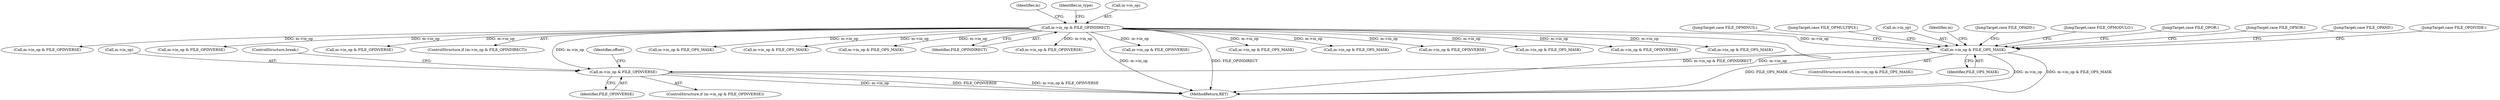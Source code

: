 digraph "0_file_447558595a3650db2886cd2f416ad0beba965801@pointer" {
"1001420" [label="(Call,m->in_op & FILE_OPINVERSE)"];
"1000230" [label="(Call,m->in_op & FILE_OPINDIRECT)"];
"1001083" [label="(Call,m->in_op & FILE_OPS_MASK)"];
"1001428" [label="(ControlStructure,break;)"];
"1002243" [label="(Call,m->in_op & FILE_OPINVERSE)"];
"1002158" [label="(Call,m->in_op & FILE_OPS_MASK)"];
"1000955" [label="(Call,m->in_op & FILE_OPINVERSE)"];
"1001426" [label="(Identifier,offset)"];
"1001163" [label="(JumpTarget,case FILE_OPXOR:)"];
"1001800" [label="(Call,m->in_op & FILE_OPS_MASK)"];
"1001089" [label="(JumpTarget,case FILE_OPAND:)"];
"1002137" [label="(Call,m->in_op & FILE_OPINVERSE)"];
"1000527" [label="(Call,m->in_op & FILE_OPINVERSE)"];
"1001082" [label="(ControlStructure,switch (m->in_op & FILE_OPS_MASK))"];
"1001421" [label="(Call,m->in_op)"];
"1001311" [label="(JumpTarget,case FILE_OPDIVIDE:)"];
"1000239" [label="(Identifier,m)"];
"1001420" [label="(Call,m->in_op & FILE_OPINVERSE)"];
"1000741" [label="(Call,m->in_op & FILE_OPINVERSE)"];
"1001237" [label="(JumpTarget,case FILE_OPMINUS:)"];
"1001087" [label="(Identifier,FILE_OPS_MASK)"];
"1001274" [label="(JumpTarget,case FILE_OPMULTIPLY:)"];
"1000229" [label="(ControlStructure,if (m->in_op & FILE_OPINDIRECT))"];
"1002713" [label="(MethodReturn,RET)"];
"1000442" [label="(Call,m->in_op & FILE_OPS_MASK)"];
"1000230" [label="(Call,m->in_op & FILE_OPINDIRECT)"];
"1001442" [label="(Call,m->in_op & FILE_OPS_MASK)"];
"1001424" [label="(Identifier,FILE_OPINVERSE)"];
"1001083" [label="(Call,m->in_op & FILE_OPS_MASK)"];
"1000423" [label="(Identifier,in_type)"];
"1001084" [label="(Call,m->in_op)"];
"1000231" [label="(Call,m->in_op)"];
"1000976" [label="(Call,m->in_op & FILE_OPS_MASK)"];
"1000234" [label="(Identifier,FILE_OPINDIRECT)"];
"1001779" [label="(Call,m->in_op & FILE_OPINVERSE)"];
"1001061" [label="(Call,m->in_op & FILE_OPINVERSE)"];
"1000548" [label="(Call,m->in_op & FILE_OPS_MASK)"];
"1001422" [label="(Identifier,m)"];
"1001200" [label="(JumpTarget,case FILE_OPADD:)"];
"1001348" [label="(JumpTarget,case FILE_OPMODULO:)"];
"1001419" [label="(ControlStructure,if (m->in_op & FILE_OPINVERSE))"];
"1000762" [label="(Call,m->in_op & FILE_OPS_MASK)"];
"1001126" [label="(JumpTarget,case FILE_OPOR:)"];
"1001420" -> "1001419"  [label="AST: "];
"1001420" -> "1001424"  [label="CFG: "];
"1001421" -> "1001420"  [label="AST: "];
"1001424" -> "1001420"  [label="AST: "];
"1001426" -> "1001420"  [label="CFG: "];
"1001428" -> "1001420"  [label="CFG: "];
"1001420" -> "1002713"  [label="DDG: m->in_op"];
"1001420" -> "1002713"  [label="DDG: FILE_OPINVERSE"];
"1001420" -> "1002713"  [label="DDG: m->in_op & FILE_OPINVERSE"];
"1000230" -> "1001420"  [label="DDG: m->in_op"];
"1001083" -> "1001420"  [label="DDG: m->in_op"];
"1000230" -> "1000229"  [label="AST: "];
"1000230" -> "1000234"  [label="CFG: "];
"1000231" -> "1000230"  [label="AST: "];
"1000234" -> "1000230"  [label="AST: "];
"1000239" -> "1000230"  [label="CFG: "];
"1000423" -> "1000230"  [label="CFG: "];
"1000230" -> "1002713"  [label="DDG: m->in_op"];
"1000230" -> "1002713"  [label="DDG: FILE_OPINDIRECT"];
"1000230" -> "1002713"  [label="DDG: m->in_op & FILE_OPINDIRECT"];
"1000230" -> "1000442"  [label="DDG: m->in_op"];
"1000230" -> "1000527"  [label="DDG: m->in_op"];
"1000230" -> "1000548"  [label="DDG: m->in_op"];
"1000230" -> "1000741"  [label="DDG: m->in_op"];
"1000230" -> "1000762"  [label="DDG: m->in_op"];
"1000230" -> "1000955"  [label="DDG: m->in_op"];
"1000230" -> "1000976"  [label="DDG: m->in_op"];
"1000230" -> "1001061"  [label="DDG: m->in_op"];
"1000230" -> "1001083"  [label="DDG: m->in_op"];
"1000230" -> "1001442"  [label="DDG: m->in_op"];
"1000230" -> "1001779"  [label="DDG: m->in_op"];
"1000230" -> "1001800"  [label="DDG: m->in_op"];
"1000230" -> "1002137"  [label="DDG: m->in_op"];
"1000230" -> "1002158"  [label="DDG: m->in_op"];
"1000230" -> "1002243"  [label="DDG: m->in_op"];
"1001083" -> "1001082"  [label="AST: "];
"1001083" -> "1001087"  [label="CFG: "];
"1001084" -> "1001083"  [label="AST: "];
"1001087" -> "1001083"  [label="AST: "];
"1001089" -> "1001083"  [label="CFG: "];
"1001126" -> "1001083"  [label="CFG: "];
"1001163" -> "1001083"  [label="CFG: "];
"1001200" -> "1001083"  [label="CFG: "];
"1001237" -> "1001083"  [label="CFG: "];
"1001274" -> "1001083"  [label="CFG: "];
"1001311" -> "1001083"  [label="CFG: "];
"1001348" -> "1001083"  [label="CFG: "];
"1001422" -> "1001083"  [label="CFG: "];
"1001083" -> "1002713"  [label="DDG: FILE_OPS_MASK"];
"1001083" -> "1002713"  [label="DDG: m->in_op"];
"1001083" -> "1002713"  [label="DDG: m->in_op & FILE_OPS_MASK"];
}
